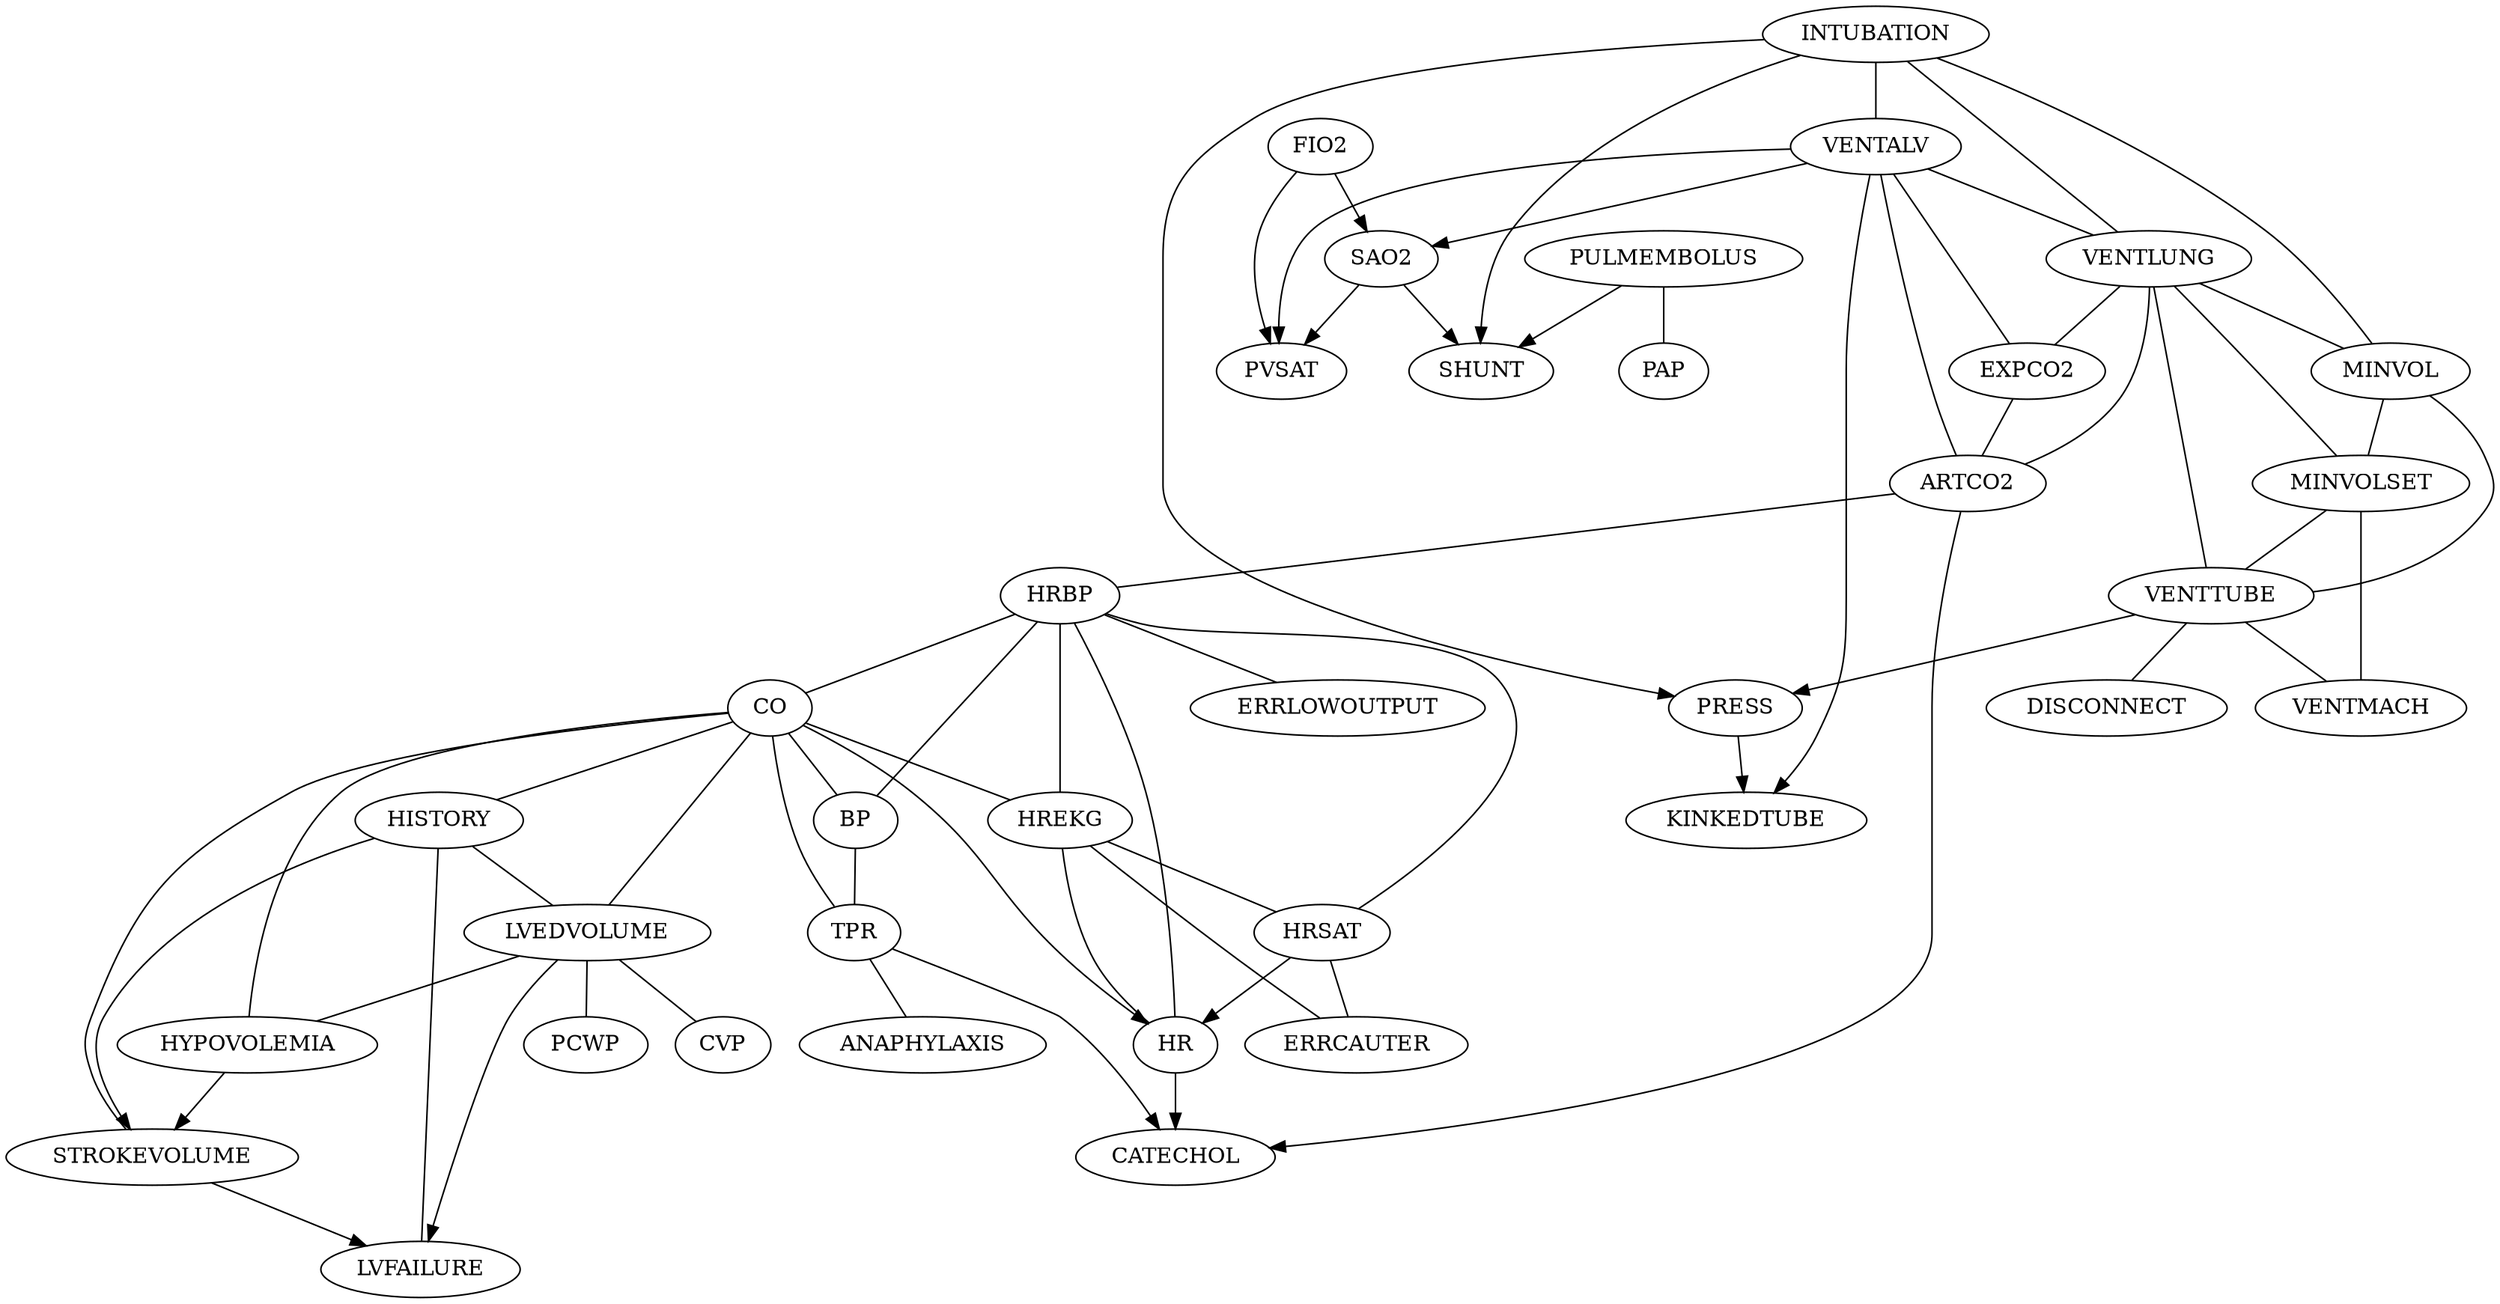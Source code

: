 digraph G {
    "FIO2" -> "PVSAT";
    "HYPOVOLEMIA" -> "STROKEVOLUME";
    "TPR" -> "CATECHOL";
    "HR" -> "CATECHOL";
    "LVEDVOLUME" -> "LVFAILURE";
    "VENTALV" -> "PVSAT";
    "SAO2" -> "SHUNT";
    "INTUBATION" -> "PRESS";
    "FIO2" -> "SAO2";
    "HRSAT" -> "HR";
    "CO" -> "HR";
    "PULMEMBOLUS" -> "SHUNT";
    "VENTALV" -> "KINKEDTUBE";
    "INTUBATION" -> "SHUNT";
    "VENTALV" -> "SAO2";
    "HISTORY" -> "STROKEVOLUME";
    "STROKEVOLUME" -> "LVFAILURE";
    "PRESS" -> "KINKEDTUBE";
    "SAO2" -> "PVSAT";
    "VENTTUBE" -> "PRESS";
    "ARTCO2" -> "CATECHOL";
    "MINVOL" -> "VENTTUBE" [dir = none];
    "INTUBATION" -> "MINVOL" [dir = none];
    "VENTLUNG" -> "MINVOLSET" [dir = none];
    "HISTORY" -> "LVEDVOLUME" [dir = none];
    "CO" -> "HYPOVOLEMIA" [dir = none];
    "LVEDVOLUME" -> "PCWP" [dir = none];
    "HRBP" -> "HR" [dir = none];
    "HRBP" -> "HREKG" [dir = none];
    "INTUBATION" -> "VENTALV" [dir = none];
    "VENTLUNG" -> "MINVOL" [dir = none];
    "HRBP" -> "BP" [dir = none];
    "LVEDVOLUME" -> "HYPOVOLEMIA" [dir = none];
    "HRBP" -> "CO" [dir = none];
    "CO" -> "STROKEVOLUME" [dir = none];
    "MINVOLSET" -> "VENTTUBE" [dir = none];
    "VENTLUNG" -> "ARTCO2" [dir = none];
    "HREKG" -> "HR" [dir = none];
    "CO" -> "HISTORY" [dir = none];
    "HREKG" -> "ERRCAUTER" [dir = none];
    "VENTLUNG" -> "VENTTUBE" [dir = none];
    "HRSAT" -> "ERRCAUTER" [dir = none];
    "MINVOL" -> "MINVOLSET" [dir = none];
    "EXPCO2" -> "ARTCO2" [dir = none];
    "HREKG" -> "HRSAT" [dir = none];
    "VENTTUBE" -> "VENTMACH" [dir = none];
    "HRBP" -> "ERRLOWOUTPUT" [dir = none];
    "LVEDVOLUME" -> "CVP" [dir = none];
    "CO" -> "HREKG" [dir = none];
    "PULMEMBOLUS" -> "PAP" [dir = none];
    "BP" -> "TPR" [dir = none];
    "VENTLUNG" -> "EXPCO2" [dir = none];
    "VENTTUBE" -> "DISCONNECT" [dir = none];
    "CO" -> "BP" [dir = none];
    "VENTALV" -> "ARTCO2" [dir = none];
    "INTUBATION" -> "VENTLUNG" [dir = none];
    "TPR" -> "ANAPHYLAXIS" [dir = none];
    "CO" -> "TPR" [dir = none];
    "HRBP" -> "HRSAT" [dir = none];
    "CO" -> "LVEDVOLUME" [dir = none];
    "VENTALV" -> "VENTLUNG" [dir = none];
    "MINVOLSET" -> "VENTMACH" [dir = none];
    "ARTCO2" -> "HRBP" [dir = none];
    "HISTORY" -> "LVFAILURE" [dir = none];
    "VENTALV" -> "EXPCO2" [dir = none];
}
